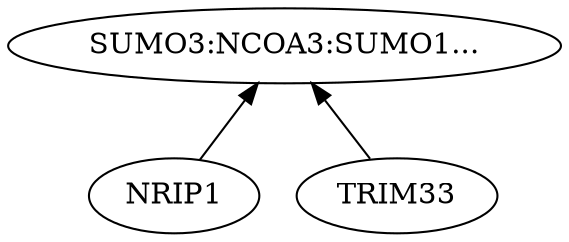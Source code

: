 digraph G {
 "SUMO3:NCOA3:SUMO1..." ;
 "NRIP1" ;
 "TRIM33" ;
 edge [dir=back] "SUMO3:NCOA3:SUMO1..." -> "NRIP1" ;
 edge [dir=back] "SUMO3:NCOA3:SUMO1..." -> "TRIM33" ;
}
